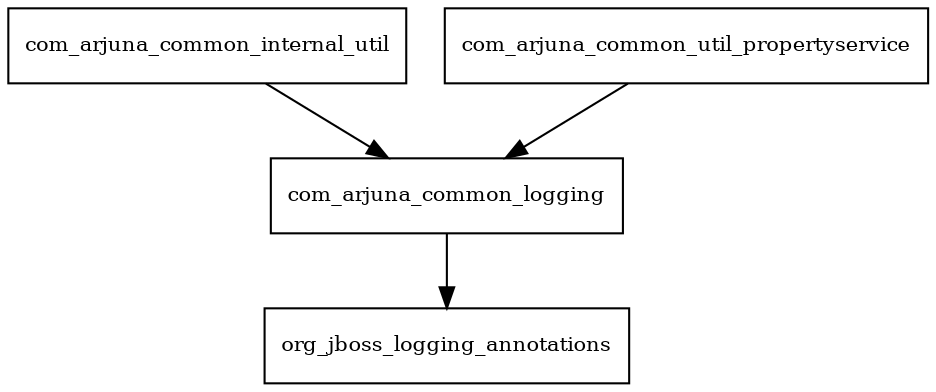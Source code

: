 digraph common_5_9_7_Final_package_dependencies {
  node [shape = box, fontsize=10.0];
  com_arjuna_common_internal_util -> com_arjuna_common_logging;
  com_arjuna_common_logging -> org_jboss_logging_annotations;
  com_arjuna_common_util_propertyservice -> com_arjuna_common_logging;
}
